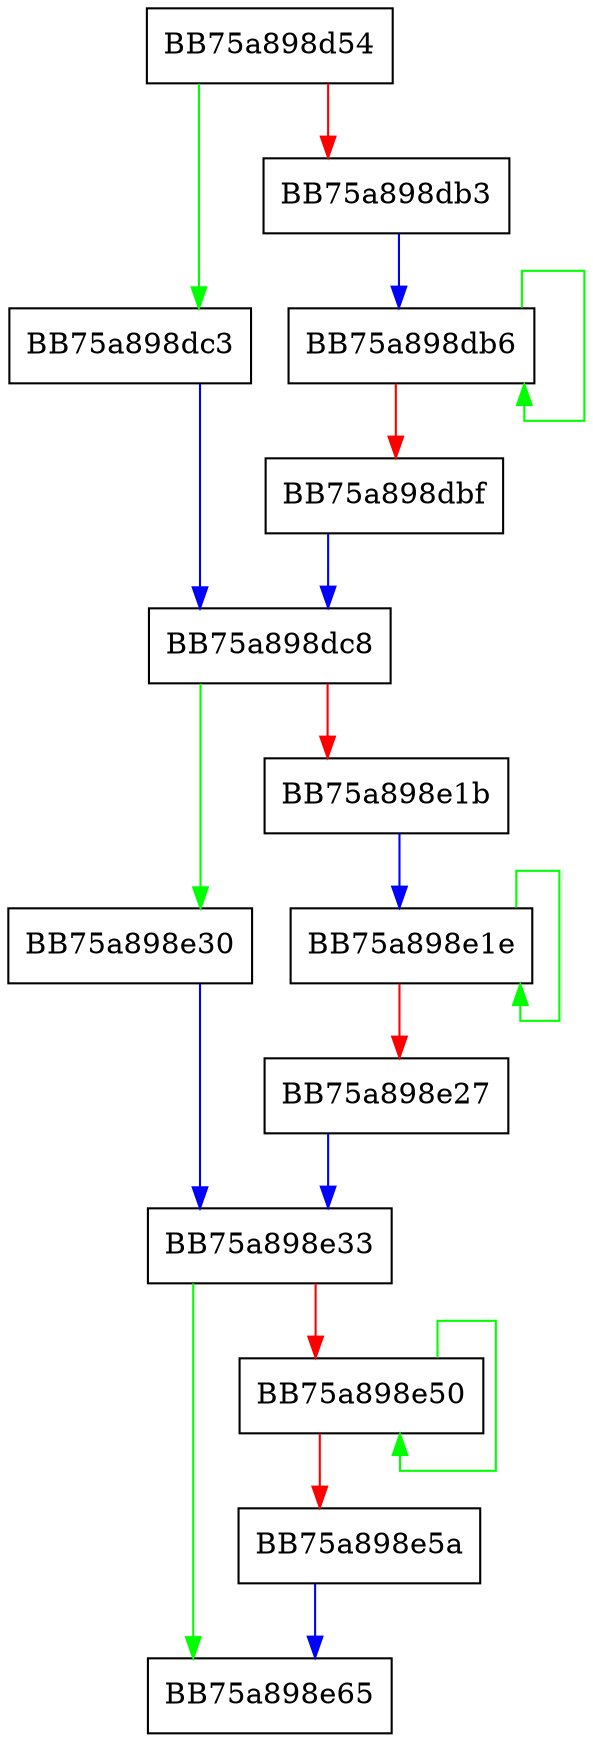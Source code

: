 digraph McTemplateU0pU16sdqqzzqx_MPEventWriteTransfer {
  node [shape="box"];
  graph [splines=ortho];
  BB75a898d54 -> BB75a898dc3 [color="green"];
  BB75a898d54 -> BB75a898db3 [color="red"];
  BB75a898db3 -> BB75a898db6 [color="blue"];
  BB75a898db6 -> BB75a898db6 [color="green"];
  BB75a898db6 -> BB75a898dbf [color="red"];
  BB75a898dbf -> BB75a898dc8 [color="blue"];
  BB75a898dc3 -> BB75a898dc8 [color="blue"];
  BB75a898dc8 -> BB75a898e30 [color="green"];
  BB75a898dc8 -> BB75a898e1b [color="red"];
  BB75a898e1b -> BB75a898e1e [color="blue"];
  BB75a898e1e -> BB75a898e1e [color="green"];
  BB75a898e1e -> BB75a898e27 [color="red"];
  BB75a898e27 -> BB75a898e33 [color="blue"];
  BB75a898e30 -> BB75a898e33 [color="blue"];
  BB75a898e33 -> BB75a898e65 [color="green"];
  BB75a898e33 -> BB75a898e50 [color="red"];
  BB75a898e50 -> BB75a898e50 [color="green"];
  BB75a898e50 -> BB75a898e5a [color="red"];
  BB75a898e5a -> BB75a898e65 [color="blue"];
}